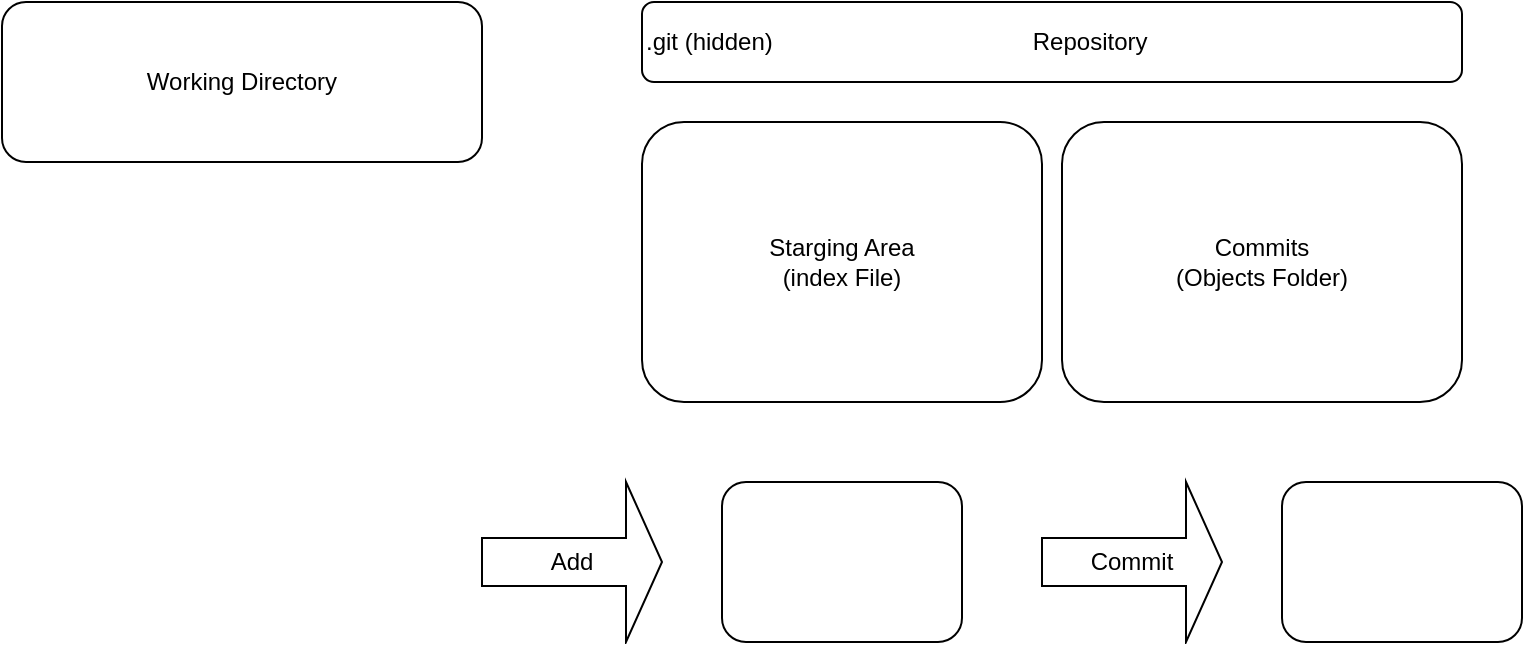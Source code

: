 <mxfile version="27.1.4">
  <diagram name="Page-1" id="PkKd_JiGjUPgfaHdr4iB">
    <mxGraphModel dx="1042" dy="563" grid="1" gridSize="10" guides="1" tooltips="1" connect="1" arrows="1" fold="1" page="1" pageScale="1" pageWidth="850" pageHeight="1100" math="0" shadow="0">
      <root>
        <mxCell id="0" />
        <mxCell id="1" parent="0" />
        <mxCell id="DVuYbELzHZqkL_Al9vvK-1" value="Working Directory" style="rounded=1;whiteSpace=wrap;html=1;" vertex="1" parent="1">
          <mxGeometry x="40" y="40" width="240" height="80" as="geometry" />
        </mxCell>
        <mxCell id="DVuYbELzHZqkL_Al9vvK-2" value="&lt;div align=&quot;left&quot;&gt;.git (hidden)&amp;nbsp;&amp;nbsp;&amp;nbsp;&amp;nbsp;&amp;nbsp;&amp;nbsp;&amp;nbsp;&amp;nbsp;&amp;nbsp;&amp;nbsp;&amp;nbsp;&amp;nbsp;&amp;nbsp;&amp;nbsp;&amp;nbsp;&amp;nbsp;&amp;nbsp;&amp;nbsp;&amp;nbsp;&amp;nbsp;&amp;nbsp;&amp;nbsp;&amp;nbsp;&amp;nbsp;&amp;nbsp;&amp;nbsp;&amp;nbsp;&amp;nbsp;&amp;nbsp;&amp;nbsp;&amp;nbsp;&amp;nbsp;&amp;nbsp;&amp;nbsp;&amp;nbsp;&amp;nbsp;&amp;nbsp;&amp;nbsp; Repository&lt;br&gt;&lt;/div&gt;" style="rounded=1;whiteSpace=wrap;html=1;align=left;" vertex="1" parent="1">
          <mxGeometry x="360" y="40" width="410" height="40" as="geometry" />
        </mxCell>
        <mxCell id="DVuYbELzHZqkL_Al9vvK-3" value="Starging Area&lt;br&gt;(index File)" style="rounded=1;whiteSpace=wrap;html=1;" vertex="1" parent="1">
          <mxGeometry x="360" y="100" width="200" height="140" as="geometry" />
        </mxCell>
        <mxCell id="DVuYbELzHZqkL_Al9vvK-4" value="Commits&lt;br&gt;(Objects Folder)" style="rounded=1;whiteSpace=wrap;html=1;" vertex="1" parent="1">
          <mxGeometry x="570" y="100" width="200" height="140" as="geometry" />
        </mxCell>
        <mxCell id="DVuYbELzHZqkL_Al9vvK-7" value="Add" style="shape=singleArrow;whiteSpace=wrap;html=1;" vertex="1" parent="1">
          <mxGeometry x="280" y="280" width="90" height="80" as="geometry" />
        </mxCell>
        <mxCell id="DVuYbELzHZqkL_Al9vvK-8" value="" style="rounded=1;whiteSpace=wrap;html=1;" vertex="1" parent="1">
          <mxGeometry x="400" y="280" width="120" height="80" as="geometry" />
        </mxCell>
        <mxCell id="DVuYbELzHZqkL_Al9vvK-9" value="Commit" style="shape=singleArrow;whiteSpace=wrap;html=1;" vertex="1" parent="1">
          <mxGeometry x="560" y="280" width="90" height="80" as="geometry" />
        </mxCell>
        <mxCell id="DVuYbELzHZqkL_Al9vvK-10" value="" style="rounded=1;whiteSpace=wrap;html=1;" vertex="1" parent="1">
          <mxGeometry x="680" y="280" width="120" height="80" as="geometry" />
        </mxCell>
      </root>
    </mxGraphModel>
  </diagram>
</mxfile>
